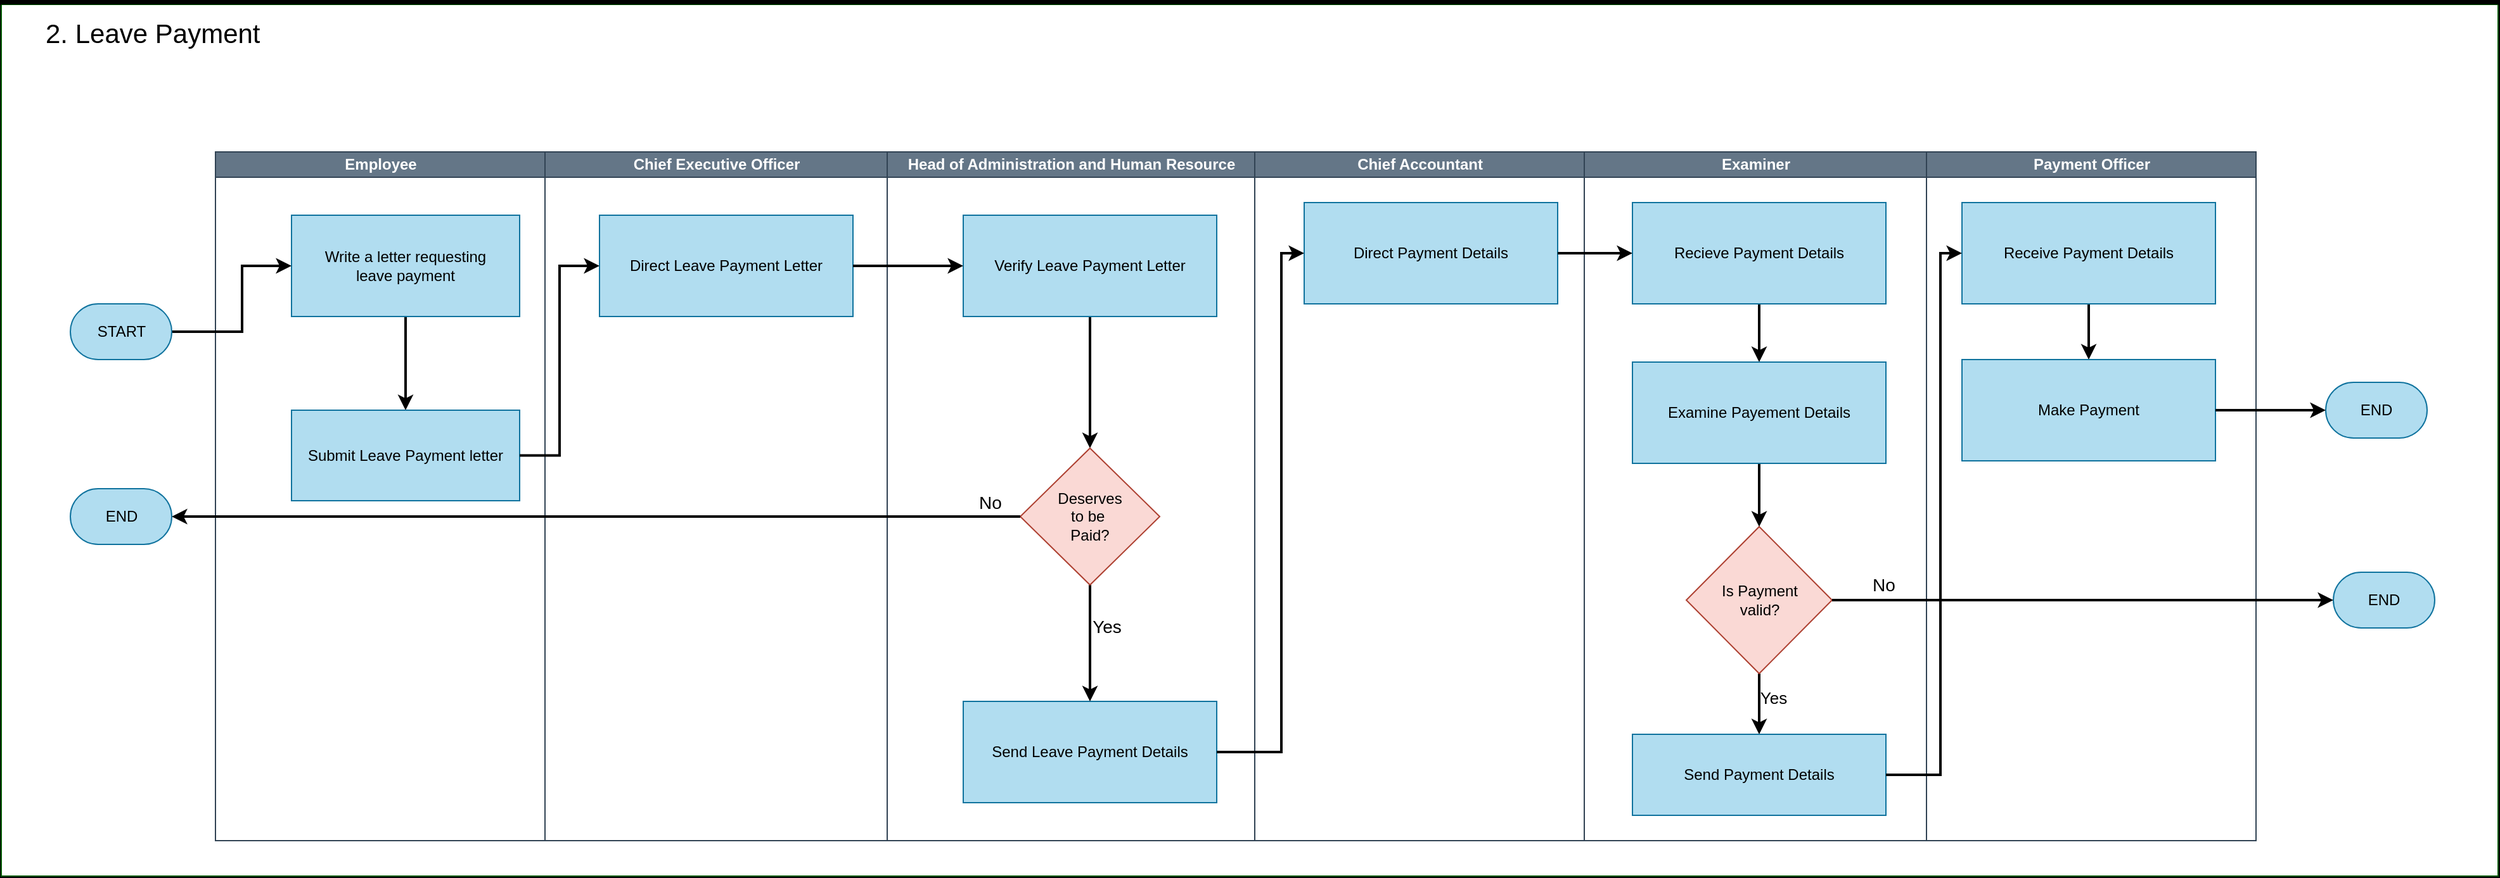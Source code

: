 <mxfile version="22.0.3" type="device">
  <diagram id="C5RBs43oDa-KdzZeNtuy" name="Page-1">
    <mxGraphModel dx="3034" dy="1643" grid="1" gridSize="10" guides="1" tooltips="1" connect="1" arrows="1" fold="1" page="0" pageScale="1" pageWidth="827" pageHeight="1169" background="#000000" math="0" shadow="0">
      <root>
        <mxCell id="WIyWlLk6GJQsqaUBKTNV-0" />
        <mxCell id="WIyWlLk6GJQsqaUBKTNV-1" parent="WIyWlLk6GJQsqaUBKTNV-0" />
        <mxCell id="HWrYE3x-AZWAvHBdDH_S-20" value="" style="swimlane;startSize=0;fillStyle=solid;fillColor=default;strokeColor=#005700;swimlaneFillColor=#ffffff;fontColor=#ffffff;" parent="WIyWlLk6GJQsqaUBKTNV-1" vertex="1">
          <mxGeometry x="-1420" y="-760" width="1970" height="688" as="geometry" />
        </mxCell>
        <mxCell id="HWrYE3x-AZWAvHBdDH_S-24" value="&lt;h1 style=&quot;font-size: 21px;&quot;&gt;&lt;font style=&quot;font-weight: normal; font-size: 21px;&quot; color=&quot;#000000&quot; face=&quot;Arial, sans-serif&quot;&gt;2. Leave Payment&lt;/font&gt;&lt;/h1&gt;&lt;font style=&quot;font-size: 21px;&quot; color=&quot;#000000&quot;&gt;&lt;br&gt;&lt;/font&gt;&lt;br&gt;&lt;h1&gt;&lt;style type=&quot;text/css&quot;&gt;p { color: #000000; line-height: 115%; text-align: justify; orphans: 2; widows: 2; margin-bottom: 0.1in; direction: ltr; background: transparent }p.western { font-family: &quot;Tahoma&quot;, sans-serif; font-size: 11pt; so-language: en-AU }p.cjk { font-family: &quot;Times New Roman&quot;, serif; font-size: 11pt; so-language: zh-CN }p.ctl { font-family: &quot;Times New Roman&quot;, serif; font-size: 10pt; so-language: ar-SA }a:link { color: #000080; text-decoration: underline }&lt;/style&gt;&lt;/h1&gt;" style="text;html=1;strokeColor=none;fillColor=none;spacing=5;spacingTop=-20;whiteSpace=wrap;overflow=hidden;rounded=0;" parent="HWrYE3x-AZWAvHBdDH_S-20" vertex="1">
          <mxGeometry x="30" y="6" width="500" height="54" as="geometry" />
        </mxCell>
        <mxCell id="HWrYE3x-AZWAvHBdDH_S-25" value="" style="swimlane;childLayout=stackLayout;resizeParent=1;resizeParentMax=0;startSize=20;html=1;swimlaneLine=1;fillStyle=solid;fillColor=none;strokeColor=none;" parent="HWrYE3x-AZWAvHBdDH_S-20" vertex="1">
          <mxGeometry x="169" y="96" width="1610" height="564" as="geometry" />
        </mxCell>
        <mxCell id="HWrYE3x-AZWAvHBdDH_S-26" value="Employee" style="swimlane;startSize=20;html=1;fillColor=#647687;strokeColor=#314354;fontColor=#ffffff;" parent="HWrYE3x-AZWAvHBdDH_S-25" vertex="1">
          <mxGeometry y="20" width="260" height="544" as="geometry" />
        </mxCell>
        <mxCell id="HWrYE3x-AZWAvHBdDH_S-41" style="edgeStyle=orthogonalEdgeStyle;orthogonalLoop=1;jettySize=auto;html=1;rounded=0;strokeWidth=2;strokeColor=#000000;" parent="HWrYE3x-AZWAvHBdDH_S-26" source="HWrYE3x-AZWAvHBdDH_S-32" target="HWrYE3x-AZWAvHBdDH_S-39" edge="1">
          <mxGeometry relative="1" as="geometry" />
        </mxCell>
        <mxCell id="HWrYE3x-AZWAvHBdDH_S-32" value="&lt;font color=&quot;#000000&quot;&gt;Write a letter requesting&lt;br&gt;leave payment&lt;/font&gt;" style="whiteSpace=wrap;html=1;rounded=0;fillStyle=auto;fillColor=#b1ddf0;strokeColor=#10739e;" parent="HWrYE3x-AZWAvHBdDH_S-26" vertex="1">
          <mxGeometry x="60" y="50" width="180" height="80" as="geometry" />
        </mxCell>
        <mxCell id="HWrYE3x-AZWAvHBdDH_S-39" value="&lt;font color=&quot;#000000&quot;&gt;Submit Leave Payment letter&lt;/font&gt;" style="rounded=0;whiteSpace=wrap;html=1;fillStyle=auto;fillColor=#b1ddf0;strokeColor=#10739e;" parent="HWrYE3x-AZWAvHBdDH_S-26" vertex="1">
          <mxGeometry x="60" y="204" width="180" height="71.5" as="geometry" />
        </mxCell>
        <mxCell id="HWrYE3x-AZWAvHBdDH_S-27" value="Chief Executive Officer" style="swimlane;startSize=20;html=1;fillColor=#647687;strokeColor=#314354;fontColor=#ffffff;" parent="HWrYE3x-AZWAvHBdDH_S-25" vertex="1">
          <mxGeometry x="260" y="20" width="270" height="544" as="geometry" />
        </mxCell>
        <mxCell id="HWrYE3x-AZWAvHBdDH_S-42" value="&lt;font color=&quot;#000000&quot;&gt;Direct Leave Payment Letter&lt;/font&gt;" style="rounded=0;whiteSpace=wrap;html=1;fillStyle=auto;fillColor=#b1ddf0;strokeColor=#10739e;" parent="HWrYE3x-AZWAvHBdDH_S-27" vertex="1">
          <mxGeometry x="43" y="50" width="200" height="80" as="geometry" />
        </mxCell>
        <mxCell id="HWrYE3x-AZWAvHBdDH_S-28" value="Head of Administration and Human Resource" style="swimlane;startSize=20;html=1;fillColor=#647687;strokeColor=#314354;fontColor=#ffffff;" parent="HWrYE3x-AZWAvHBdDH_S-25" vertex="1">
          <mxGeometry x="530" y="20" width="290" height="544" as="geometry" />
        </mxCell>
        <mxCell id="JVEy37l7mDaA7LLSCiCv-48" style="edgeStyle=orthogonalEdgeStyle;rounded=0;orthogonalLoop=1;jettySize=auto;html=1;entryX=0.5;entryY=0;entryDx=0;entryDy=0;strokeColor=#000000;strokeWidth=2;" edge="1" parent="HWrYE3x-AZWAvHBdDH_S-28" source="HWrYE3x-AZWAvHBdDH_S-56" target="JVEy37l7mDaA7LLSCiCv-46">
          <mxGeometry relative="1" as="geometry" />
        </mxCell>
        <mxCell id="HWrYE3x-AZWAvHBdDH_S-56" value="&lt;font color=&quot;#000000&quot;&gt;Verify Leave Payment Letter&lt;/font&gt;" style="rounded=0;whiteSpace=wrap;html=1;fillStyle=auto;fillColor=#b1ddf0;strokeColor=#10739e;" parent="HWrYE3x-AZWAvHBdDH_S-28" vertex="1">
          <mxGeometry x="60" y="50" width="200" height="80" as="geometry" />
        </mxCell>
        <mxCell id="HWrYE3x-AZWAvHBdDH_S-60" value="&lt;font color=&quot;#000000&quot;&gt;Send Leave Payment Details&lt;/font&gt;" style="rounded=0;whiteSpace=wrap;html=1;fillStyle=auto;fillColor=#b1ddf0;strokeColor=#10739e;" parent="HWrYE3x-AZWAvHBdDH_S-28" vertex="1">
          <mxGeometry x="60" y="434" width="200" height="80" as="geometry" />
        </mxCell>
        <mxCell id="JVEy37l7mDaA7LLSCiCv-47" style="edgeStyle=orthogonalEdgeStyle;rounded=0;orthogonalLoop=1;jettySize=auto;html=1;entryX=0.5;entryY=0;entryDx=0;entryDy=0;strokeColor=#000000;strokeWidth=2;" edge="1" parent="HWrYE3x-AZWAvHBdDH_S-28" source="JVEy37l7mDaA7LLSCiCv-46" target="HWrYE3x-AZWAvHBdDH_S-60">
          <mxGeometry relative="1" as="geometry" />
        </mxCell>
        <mxCell id="JVEy37l7mDaA7LLSCiCv-55" value="&lt;font style=&quot;font-size: 14px;&quot;&gt;Yes&lt;/font&gt;" style="edgeLabel;html=1;align=center;verticalAlign=middle;resizable=0;points=[];labelBackgroundColor=none;fontColor=#000000;" vertex="1" connectable="0" parent="JVEy37l7mDaA7LLSCiCv-47">
          <mxGeometry x="-0.283" y="-1" relative="1" as="geometry">
            <mxPoint x="14" as="offset" />
          </mxGeometry>
        </mxCell>
        <mxCell id="JVEy37l7mDaA7LLSCiCv-46" value="&lt;font color=&quot;#000000&quot;&gt;Deserves&lt;br&gt;to be&amp;nbsp;&lt;br&gt;Paid?&lt;/font&gt;" style="rhombus;whiteSpace=wrap;html=1;fillStyle=auto;fillColor=#fad9d5;strokeColor=#ae4132;" vertex="1" parent="HWrYE3x-AZWAvHBdDH_S-28">
          <mxGeometry x="105" y="234" width="110" height="108" as="geometry" />
        </mxCell>
        <mxCell id="HWrYE3x-AZWAvHBdDH_S-29" value="Chief Accountant" style="swimlane;startSize=20;html=1;fillColor=#647687;strokeColor=#314354;fontColor=#ffffff;" parent="HWrYE3x-AZWAvHBdDH_S-25" vertex="1">
          <mxGeometry x="820" y="20" width="260" height="544" as="geometry" />
        </mxCell>
        <mxCell id="HWrYE3x-AZWAvHBdDH_S-61" value="&lt;font color=&quot;#000000&quot;&gt;Direct Payment Details&lt;/font&gt;" style="rounded=0;whiteSpace=wrap;html=1;fillStyle=auto;fillColor=#b1ddf0;strokeColor=#10739e;" parent="HWrYE3x-AZWAvHBdDH_S-29" vertex="1">
          <mxGeometry x="39" y="40" width="200" height="80" as="geometry" />
        </mxCell>
        <mxCell id="JVEy37l7mDaA7LLSCiCv-0" value="Examiner" style="swimlane;startSize=20;html=1;fillColor=#647687;strokeColor=#314354;fontColor=#ffffff;" vertex="1" parent="HWrYE3x-AZWAvHBdDH_S-25">
          <mxGeometry x="1080" y="20" width="270" height="544" as="geometry" />
        </mxCell>
        <mxCell id="JVEy37l7mDaA7LLSCiCv-61" style="edgeStyle=orthogonalEdgeStyle;rounded=0;orthogonalLoop=1;jettySize=auto;html=1;entryX=0.5;entryY=0;entryDx=0;entryDy=0;strokeColor=#000000;strokeWidth=2;" edge="1" parent="JVEy37l7mDaA7LLSCiCv-0" source="JVEy37l7mDaA7LLSCiCv-2" target="JVEy37l7mDaA7LLSCiCv-60">
          <mxGeometry relative="1" as="geometry" />
        </mxCell>
        <mxCell id="JVEy37l7mDaA7LLSCiCv-2" value="&lt;font color=&quot;#000000&quot;&gt;Recieve Payment Details&lt;/font&gt;" style="rounded=0;whiteSpace=wrap;html=1;fillStyle=auto;fillColor=#b1ddf0;strokeColor=#10739e;" vertex="1" parent="JVEy37l7mDaA7LLSCiCv-0">
          <mxGeometry x="38" y="40" width="200" height="80" as="geometry" />
        </mxCell>
        <mxCell id="JVEy37l7mDaA7LLSCiCv-65" style="edgeStyle=orthogonalEdgeStyle;rounded=0;orthogonalLoop=1;jettySize=auto;html=1;entryX=0.5;entryY=0;entryDx=0;entryDy=0;strokeColor=#000000;strokeWidth=2;" edge="1" parent="JVEy37l7mDaA7LLSCiCv-0" source="JVEy37l7mDaA7LLSCiCv-4" target="JVEy37l7mDaA7LLSCiCv-64">
          <mxGeometry relative="1" as="geometry" />
        </mxCell>
        <mxCell id="JVEy37l7mDaA7LLSCiCv-66" value="&lt;font style=&quot;font-size: 13px;&quot;&gt;Yes&lt;/font&gt;" style="edgeLabel;html=1;align=center;verticalAlign=middle;resizable=0;points=[];fontSize=13;labelBackgroundColor=none;fontColor=#000000;" vertex="1" connectable="0" parent="JVEy37l7mDaA7LLSCiCv-65">
          <mxGeometry x="-0.208" y="2" relative="1" as="geometry">
            <mxPoint x="9" as="offset" />
          </mxGeometry>
        </mxCell>
        <mxCell id="JVEy37l7mDaA7LLSCiCv-4" value="&lt;font color=&quot;#000000&quot;&gt;Is Payment&lt;br&gt;valid?&lt;/font&gt;" style="rhombus;whiteSpace=wrap;html=1;fillStyle=auto;fillColor=#fad9d5;strokeColor=#ae4132;" vertex="1" parent="JVEy37l7mDaA7LLSCiCv-0">
          <mxGeometry x="80.5" y="296" width="115" height="116" as="geometry" />
        </mxCell>
        <mxCell id="JVEy37l7mDaA7LLSCiCv-62" style="edgeStyle=orthogonalEdgeStyle;rounded=0;orthogonalLoop=1;jettySize=auto;html=1;entryX=0.5;entryY=0;entryDx=0;entryDy=0;strokeColor=#000000;strokeWidth=2;" edge="1" parent="JVEy37l7mDaA7LLSCiCv-0" source="JVEy37l7mDaA7LLSCiCv-60" target="JVEy37l7mDaA7LLSCiCv-4">
          <mxGeometry relative="1" as="geometry" />
        </mxCell>
        <mxCell id="JVEy37l7mDaA7LLSCiCv-60" value="&lt;font color=&quot;#000000&quot;&gt;Examine Payement Details&lt;/font&gt;" style="rounded=0;whiteSpace=wrap;html=1;fillStyle=auto;fillColor=#b1ddf0;strokeColor=#10739e;" vertex="1" parent="JVEy37l7mDaA7LLSCiCv-0">
          <mxGeometry x="38" y="166" width="200" height="80" as="geometry" />
        </mxCell>
        <mxCell id="JVEy37l7mDaA7LLSCiCv-64" value="&lt;font color=&quot;#000000&quot;&gt;Send Payment Details&lt;/font&gt;" style="rounded=0;whiteSpace=wrap;html=1;fillStyle=auto;fillColor=#b1ddf0;strokeColor=#10739e;" vertex="1" parent="JVEy37l7mDaA7LLSCiCv-0">
          <mxGeometry x="38" y="460" width="200" height="64" as="geometry" />
        </mxCell>
        <mxCell id="JVEy37l7mDaA7LLSCiCv-40" value="Payment Officer" style="swimlane;startSize=20;html=1;fillColor=#647687;strokeColor=#314354;fontColor=#ffffff;" vertex="1" parent="HWrYE3x-AZWAvHBdDH_S-25">
          <mxGeometry x="1350" y="20" width="260" height="544" as="geometry" />
        </mxCell>
        <mxCell id="JVEy37l7mDaA7LLSCiCv-77" style="edgeStyle=orthogonalEdgeStyle;rounded=0;orthogonalLoop=1;jettySize=auto;html=1;entryX=0.5;entryY=0;entryDx=0;entryDy=0;strokeColor=#000000;strokeWidth=2;" edge="1" parent="JVEy37l7mDaA7LLSCiCv-40" source="JVEy37l7mDaA7LLSCiCv-42" target="JVEy37l7mDaA7LLSCiCv-75">
          <mxGeometry relative="1" as="geometry" />
        </mxCell>
        <mxCell id="JVEy37l7mDaA7LLSCiCv-42" value="&lt;font color=&quot;#000000&quot;&gt;Receive Payment Details&lt;/font&gt;" style="rounded=0;whiteSpace=wrap;html=1;fillStyle=auto;fillColor=#b1ddf0;strokeColor=#10739e;" vertex="1" parent="JVEy37l7mDaA7LLSCiCv-40">
          <mxGeometry x="28" y="40" width="200" height="80" as="geometry" />
        </mxCell>
        <mxCell id="JVEy37l7mDaA7LLSCiCv-75" value="&lt;font color=&quot;#000000&quot;&gt;Make Payment&lt;/font&gt;" style="rounded=0;whiteSpace=wrap;html=1;fillStyle=auto;fillColor=#b1ddf0;strokeColor=#10739e;" vertex="1" parent="JVEy37l7mDaA7LLSCiCv-40">
          <mxGeometry x="28" y="164" width="200" height="80" as="geometry" />
        </mxCell>
        <mxCell id="JVEy37l7mDaA7LLSCiCv-45" style="edgeStyle=orthogonalEdgeStyle;rounded=0;orthogonalLoop=1;jettySize=auto;html=1;entryX=0;entryY=0.5;entryDx=0;entryDy=0;strokeWidth=2;strokeColor=#000000;" edge="1" parent="HWrYE3x-AZWAvHBdDH_S-25" source="HWrYE3x-AZWAvHBdDH_S-42" target="HWrYE3x-AZWAvHBdDH_S-56">
          <mxGeometry relative="1" as="geometry" />
        </mxCell>
        <mxCell id="JVEy37l7mDaA7LLSCiCv-51" style="edgeStyle=orthogonalEdgeStyle;rounded=0;orthogonalLoop=1;jettySize=auto;html=1;entryX=0;entryY=0.5;entryDx=0;entryDy=0;strokeWidth=2;strokeColor=#000000;" edge="1" parent="HWrYE3x-AZWAvHBdDH_S-25" source="HWrYE3x-AZWAvHBdDH_S-60" target="HWrYE3x-AZWAvHBdDH_S-61">
          <mxGeometry relative="1" as="geometry">
            <Array as="points">
              <mxPoint x="841" y="494" />
              <mxPoint x="841" y="100" />
            </Array>
          </mxGeometry>
        </mxCell>
        <mxCell id="JVEy37l7mDaA7LLSCiCv-63" style="edgeStyle=orthogonalEdgeStyle;rounded=0;orthogonalLoop=1;jettySize=auto;html=1;entryX=0;entryY=0.5;entryDx=0;entryDy=0;strokeColor=#000000;strokeWidth=2;" edge="1" parent="HWrYE3x-AZWAvHBdDH_S-25" source="HWrYE3x-AZWAvHBdDH_S-61" target="JVEy37l7mDaA7LLSCiCv-2">
          <mxGeometry relative="1" as="geometry" />
        </mxCell>
        <mxCell id="JVEy37l7mDaA7LLSCiCv-72" style="edgeStyle=orthogonalEdgeStyle;rounded=0;orthogonalLoop=1;jettySize=auto;html=1;entryX=0;entryY=0.5;entryDx=0;entryDy=0;strokeColor=#000000;strokeWidth=2;" edge="1" parent="HWrYE3x-AZWAvHBdDH_S-25" source="JVEy37l7mDaA7LLSCiCv-64" target="JVEy37l7mDaA7LLSCiCv-42">
          <mxGeometry relative="1" as="geometry">
            <Array as="points">
              <mxPoint x="1361" y="512" />
              <mxPoint x="1361" y="100" />
            </Array>
          </mxGeometry>
        </mxCell>
        <mxCell id="JVEy37l7mDaA7LLSCiCv-79" style="edgeStyle=orthogonalEdgeStyle;rounded=0;orthogonalLoop=1;jettySize=auto;html=1;entryX=0;entryY=0.5;entryDx=0;entryDy=0;strokeColor=#000000;strokeWidth=2;" edge="1" parent="HWrYE3x-AZWAvHBdDH_S-25" source="HWrYE3x-AZWAvHBdDH_S-39" target="HWrYE3x-AZWAvHBdDH_S-42">
          <mxGeometry relative="1" as="geometry" />
        </mxCell>
        <mxCell id="HWrYE3x-AZWAvHBdDH_S-74" value="&lt;font color=&quot;#000000&quot;&gt;END&lt;/font&gt;" style="html=1;dashed=0;whiteSpace=wrap;shape=mxgraph.dfd.start;fillColor=#b1ddf0;strokeColor=#10739e;" parent="HWrYE3x-AZWAvHBdDH_S-20" vertex="1">
          <mxGeometry x="54.5" y="382" width="80" height="44" as="geometry" />
        </mxCell>
        <mxCell id="Ptq4qinrLcAEguN_8AMn-2" style="edgeStyle=orthogonalEdgeStyle;rounded=0;orthogonalLoop=1;jettySize=auto;html=1;entryX=0;entryY=0.5;entryDx=0;entryDy=0;strokeWidth=2;strokeColor=#000000;" parent="HWrYE3x-AZWAvHBdDH_S-20" source="Ptq4qinrLcAEguN_8AMn-0" target="HWrYE3x-AZWAvHBdDH_S-32" edge="1">
          <mxGeometry relative="1" as="geometry">
            <Array as="points">
              <mxPoint x="190" y="258" />
              <mxPoint x="190" y="206" />
            </Array>
          </mxGeometry>
        </mxCell>
        <mxCell id="Ptq4qinrLcAEguN_8AMn-0" value="&lt;font color=&quot;#000000&quot;&gt;START&lt;/font&gt;" style="html=1;dashed=0;whiteSpace=wrap;shape=mxgraph.dfd.start;fillColor=#b1ddf0;strokeColor=#10739e;" parent="HWrYE3x-AZWAvHBdDH_S-20" vertex="1">
          <mxGeometry x="54.5" y="236" width="80" height="44" as="geometry" />
        </mxCell>
        <mxCell id="JVEy37l7mDaA7LLSCiCv-50" style="edgeStyle=orthogonalEdgeStyle;rounded=0;orthogonalLoop=1;jettySize=auto;html=1;entryX=1;entryY=0.5;entryDx=0;entryDy=0;entryPerimeter=0;strokeColor=#000000;strokeWidth=2;" edge="1" parent="HWrYE3x-AZWAvHBdDH_S-20" source="JVEy37l7mDaA7LLSCiCv-46" target="HWrYE3x-AZWAvHBdDH_S-74">
          <mxGeometry relative="1" as="geometry" />
        </mxCell>
        <mxCell id="JVEy37l7mDaA7LLSCiCv-54" value="&lt;font color=&quot;#000000&quot; style=&quot;font-size: 14px;&quot;&gt;No&lt;/font&gt;" style="edgeLabel;html=1;align=center;verticalAlign=middle;resizable=0;points=[];labelBackgroundColor=none;" vertex="1" connectable="0" parent="JVEy37l7mDaA7LLSCiCv-50">
          <mxGeometry x="-0.927" relative="1" as="geometry">
            <mxPoint y="-11" as="offset" />
          </mxGeometry>
        </mxCell>
        <mxCell id="JVEy37l7mDaA7LLSCiCv-69" value="&lt;font color=&quot;#000000&quot;&gt;END&lt;/font&gt;" style="html=1;dashed=0;whiteSpace=wrap;shape=mxgraph.dfd.start;fillColor=#b1ddf0;strokeColor=#10739e;" vertex="1" parent="HWrYE3x-AZWAvHBdDH_S-20">
          <mxGeometry x="1840" y="448" width="80" height="44" as="geometry" />
        </mxCell>
        <mxCell id="JVEy37l7mDaA7LLSCiCv-70" style="edgeStyle=orthogonalEdgeStyle;rounded=0;orthogonalLoop=1;jettySize=auto;html=1;entryX=0;entryY=0.5;entryDx=0;entryDy=0;entryPerimeter=0;strokeColor=#000000;strokeWidth=2;" edge="1" parent="HWrYE3x-AZWAvHBdDH_S-20" source="JVEy37l7mDaA7LLSCiCv-4" target="JVEy37l7mDaA7LLSCiCv-69">
          <mxGeometry relative="1" as="geometry" />
        </mxCell>
        <mxCell id="JVEy37l7mDaA7LLSCiCv-71" value="No" style="edgeLabel;html=1;align=center;verticalAlign=middle;resizable=0;points=[];fontSize=14;labelBackgroundColor=none;fontColor=#000000;" vertex="1" connectable="0" parent="JVEy37l7mDaA7LLSCiCv-70">
          <mxGeometry x="-0.795" relative="1" as="geometry">
            <mxPoint y="-12" as="offset" />
          </mxGeometry>
        </mxCell>
        <mxCell id="JVEy37l7mDaA7LLSCiCv-73" value="&lt;font color=&quot;#000000&quot;&gt;END&lt;/font&gt;" style="html=1;dashed=0;whiteSpace=wrap;shape=mxgraph.dfd.start;fillColor=#b1ddf0;strokeColor=#10739e;" vertex="1" parent="HWrYE3x-AZWAvHBdDH_S-20">
          <mxGeometry x="1834" y="298" width="80" height="44" as="geometry" />
        </mxCell>
        <mxCell id="JVEy37l7mDaA7LLSCiCv-78" style="edgeStyle=orthogonalEdgeStyle;rounded=0;orthogonalLoop=1;jettySize=auto;html=1;entryX=0;entryY=0.5;entryDx=0;entryDy=0;entryPerimeter=0;strokeColor=#000000;strokeWidth=2;" edge="1" parent="HWrYE3x-AZWAvHBdDH_S-20" source="JVEy37l7mDaA7LLSCiCv-75" target="JVEy37l7mDaA7LLSCiCv-73">
          <mxGeometry relative="1" as="geometry" />
        </mxCell>
      </root>
    </mxGraphModel>
  </diagram>
</mxfile>

